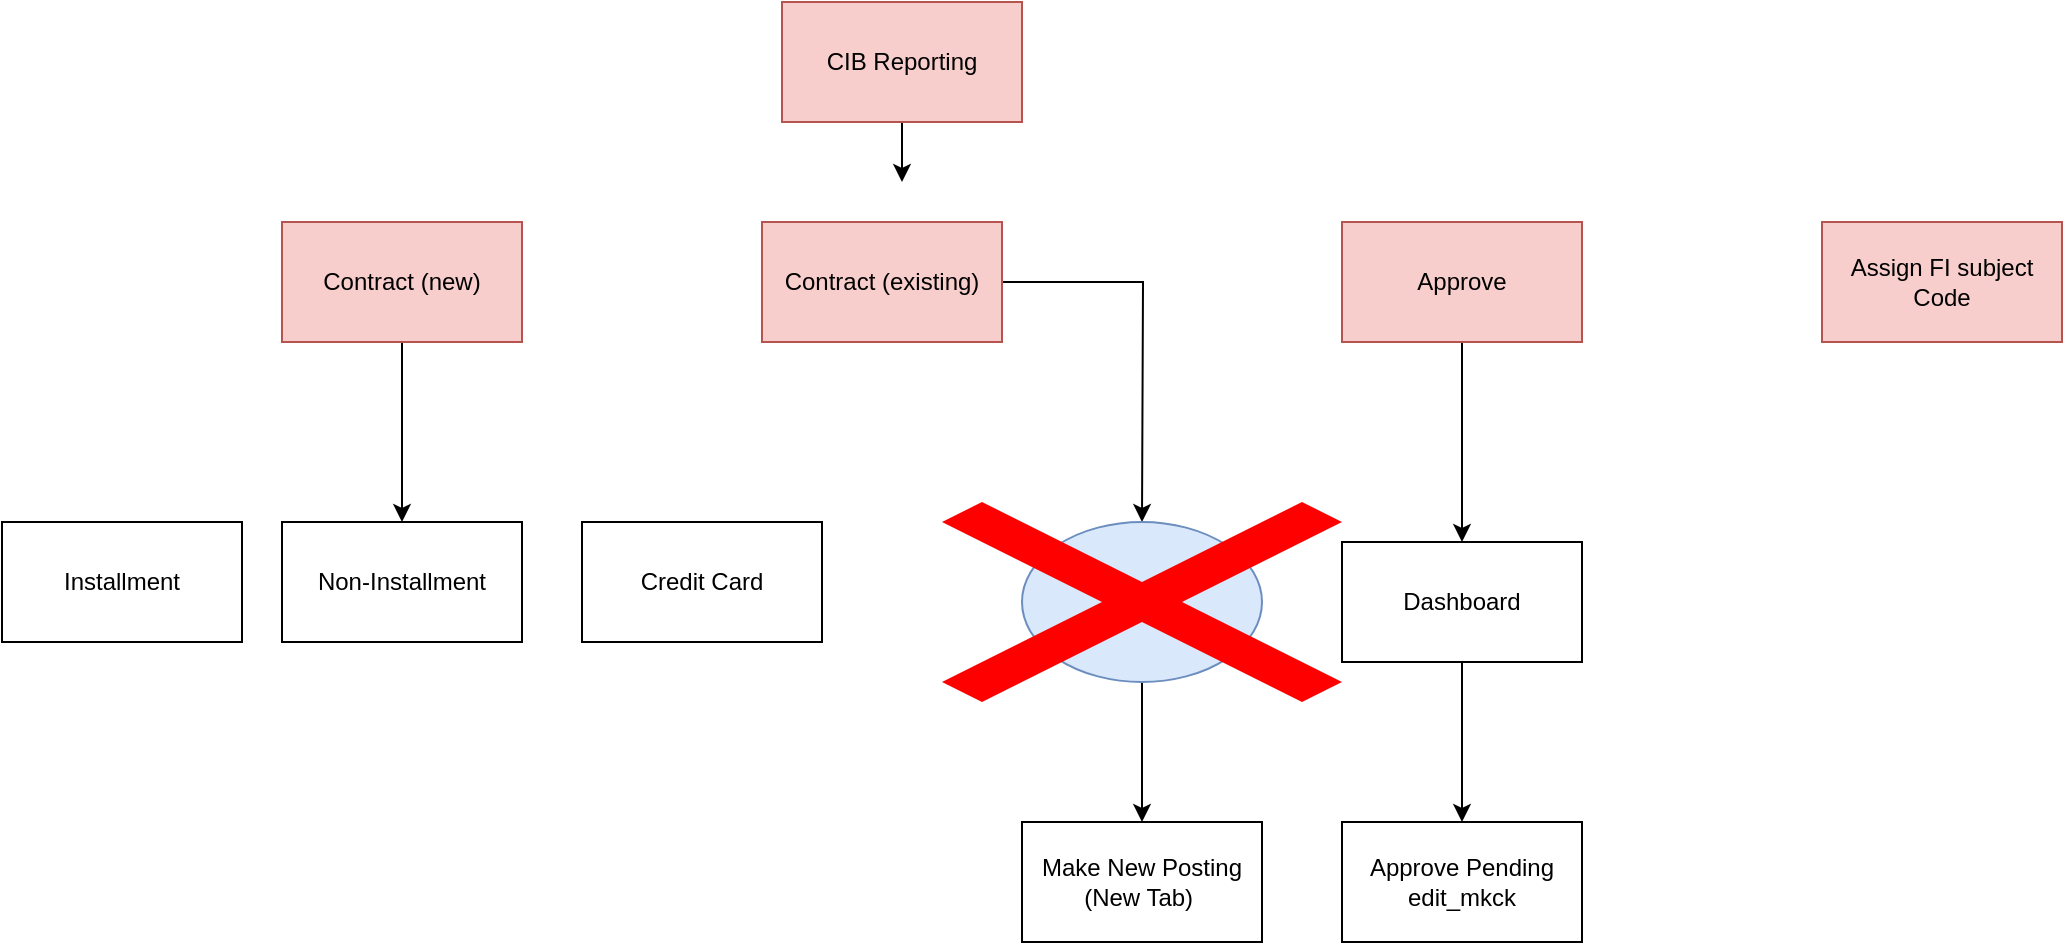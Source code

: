 <mxfile version="22.0.0" type="github">
  <diagram name="Page-1" id="fhtUjVtqZ9_bUFBRk7mS">
    <mxGraphModel dx="1730" dy="470" grid="1" gridSize="10" guides="1" tooltips="1" connect="1" arrows="1" fold="1" page="1" pageScale="1" pageWidth="850" pageHeight="1100" math="0" shadow="0">
      <root>
        <mxCell id="0" />
        <mxCell id="1" parent="0" />
        <mxCell id="uWUAO5jNlFo_egi_h41s-2" style="edgeStyle=orthogonalEdgeStyle;rounded=0;orthogonalLoop=1;jettySize=auto;html=1;" edge="1" parent="1" source="uWUAO5jNlFo_egi_h41s-1">
          <mxGeometry relative="1" as="geometry">
            <mxPoint x="380" y="140" as="targetPoint" />
          </mxGeometry>
        </mxCell>
        <mxCell id="uWUAO5jNlFo_egi_h41s-1" value="CIB Reporting" style="rounded=0;whiteSpace=wrap;html=1;fillColor=#f8cecc;strokeColor=#b85450;" vertex="1" parent="1">
          <mxGeometry x="320" y="50" width="120" height="60" as="geometry" />
        </mxCell>
        <mxCell id="uWUAO5jNlFo_egi_h41s-6" style="edgeStyle=orthogonalEdgeStyle;rounded=0;orthogonalLoop=1;jettySize=auto;html=1;" edge="1" parent="1" source="uWUAO5jNlFo_egi_h41s-3" target="uWUAO5jNlFo_egi_h41s-7">
          <mxGeometry relative="1" as="geometry">
            <mxPoint x="130" y="340" as="targetPoint" />
          </mxGeometry>
        </mxCell>
        <mxCell id="uWUAO5jNlFo_egi_h41s-3" value="Contract (new)" style="rounded=0;whiteSpace=wrap;html=1;fillColor=#f8cecc;strokeColor=#b85450;" vertex="1" parent="1">
          <mxGeometry x="70" y="160" width="120" height="60" as="geometry" />
        </mxCell>
        <mxCell id="uWUAO5jNlFo_egi_h41s-10" style="edgeStyle=orthogonalEdgeStyle;rounded=0;orthogonalLoop=1;jettySize=auto;html=1;" edge="1" parent="1" source="uWUAO5jNlFo_egi_h41s-4">
          <mxGeometry relative="1" as="geometry">
            <mxPoint x="500" y="310" as="targetPoint" />
          </mxGeometry>
        </mxCell>
        <mxCell id="uWUAO5jNlFo_egi_h41s-4" value="Contract (existing)" style="rounded=0;whiteSpace=wrap;html=1;fillColor=#f8cecc;strokeColor=#b85450;" vertex="1" parent="1">
          <mxGeometry x="310" y="160" width="120" height="60" as="geometry" />
        </mxCell>
        <mxCell id="uWUAO5jNlFo_egi_h41s-15" style="edgeStyle=orthogonalEdgeStyle;rounded=0;orthogonalLoop=1;jettySize=auto;html=1;" edge="1" parent="1" source="uWUAO5jNlFo_egi_h41s-5">
          <mxGeometry relative="1" as="geometry">
            <mxPoint x="660" y="320" as="targetPoint" />
          </mxGeometry>
        </mxCell>
        <mxCell id="uWUAO5jNlFo_egi_h41s-5" value="Approve" style="rounded=0;whiteSpace=wrap;html=1;fillColor=#f8cecc;strokeColor=#b85450;" vertex="1" parent="1">
          <mxGeometry x="600" y="160" width="120" height="60" as="geometry" />
        </mxCell>
        <mxCell id="uWUAO5jNlFo_egi_h41s-7" value="Non-Installment" style="rounded=0;whiteSpace=wrap;html=1;" vertex="1" parent="1">
          <mxGeometry x="70" y="310" width="120" height="60" as="geometry" />
        </mxCell>
        <mxCell id="uWUAO5jNlFo_egi_h41s-8" value="Installment" style="rounded=0;whiteSpace=wrap;html=1;" vertex="1" parent="1">
          <mxGeometry x="-70" y="310" width="120" height="60" as="geometry" />
        </mxCell>
        <mxCell id="uWUAO5jNlFo_egi_h41s-9" value="Credit Card" style="rounded=0;whiteSpace=wrap;html=1;" vertex="1" parent="1">
          <mxGeometry x="220" y="310" width="120" height="60" as="geometry" />
        </mxCell>
        <mxCell id="uWUAO5jNlFo_egi_h41s-13" style="edgeStyle=orthogonalEdgeStyle;rounded=0;orthogonalLoop=1;jettySize=auto;html=1;" edge="1" parent="1" source="uWUAO5jNlFo_egi_h41s-11" target="uWUAO5jNlFo_egi_h41s-12">
          <mxGeometry relative="1" as="geometry" />
        </mxCell>
        <mxCell id="uWUAO5jNlFo_egi_h41s-11" value="Search" style="ellipse;whiteSpace=wrap;html=1;fillColor=#dae8fc;strokeColor=#6c8ebf;" vertex="1" parent="1">
          <mxGeometry x="440" y="310" width="120" height="80" as="geometry" />
        </mxCell>
        <mxCell id="uWUAO5jNlFo_egi_h41s-12" value="Make New Posting (New Tab)&amp;nbsp;" style="rounded=0;whiteSpace=wrap;html=1;" vertex="1" parent="1">
          <mxGeometry x="440" y="460" width="120" height="60" as="geometry" />
        </mxCell>
        <mxCell id="uWUAO5jNlFo_egi_h41s-14" value="" style="shape=mxgraph.mockup.markup.redX;fillColor=#ff0000;html=1;shadow=0;whiteSpace=wrap;strokeColor=none;" vertex="1" parent="1">
          <mxGeometry x="400" y="300" width="200" height="100" as="geometry" />
        </mxCell>
        <mxCell id="uWUAO5jNlFo_egi_h41s-17" style="edgeStyle=orthogonalEdgeStyle;rounded=0;orthogonalLoop=1;jettySize=auto;html=1;" edge="1" parent="1" source="uWUAO5jNlFo_egi_h41s-16">
          <mxGeometry relative="1" as="geometry">
            <mxPoint x="660" y="460" as="targetPoint" />
          </mxGeometry>
        </mxCell>
        <mxCell id="uWUAO5jNlFo_egi_h41s-16" value="Dashboard" style="rounded=0;whiteSpace=wrap;html=1;" vertex="1" parent="1">
          <mxGeometry x="600" y="320" width="120" height="60" as="geometry" />
        </mxCell>
        <mxCell id="uWUAO5jNlFo_egi_h41s-19" value="Approve Pending&lt;br&gt;edit_mkck" style="rounded=0;whiteSpace=wrap;html=1;" vertex="1" parent="1">
          <mxGeometry x="600" y="460" width="120" height="60" as="geometry" />
        </mxCell>
        <mxCell id="uWUAO5jNlFo_egi_h41s-20" value="Assign FI subject Code" style="rounded=0;whiteSpace=wrap;html=1;fillColor=#f8cecc;strokeColor=#b85450;" vertex="1" parent="1">
          <mxGeometry x="840" y="160" width="120" height="60" as="geometry" />
        </mxCell>
      </root>
    </mxGraphModel>
  </diagram>
</mxfile>
